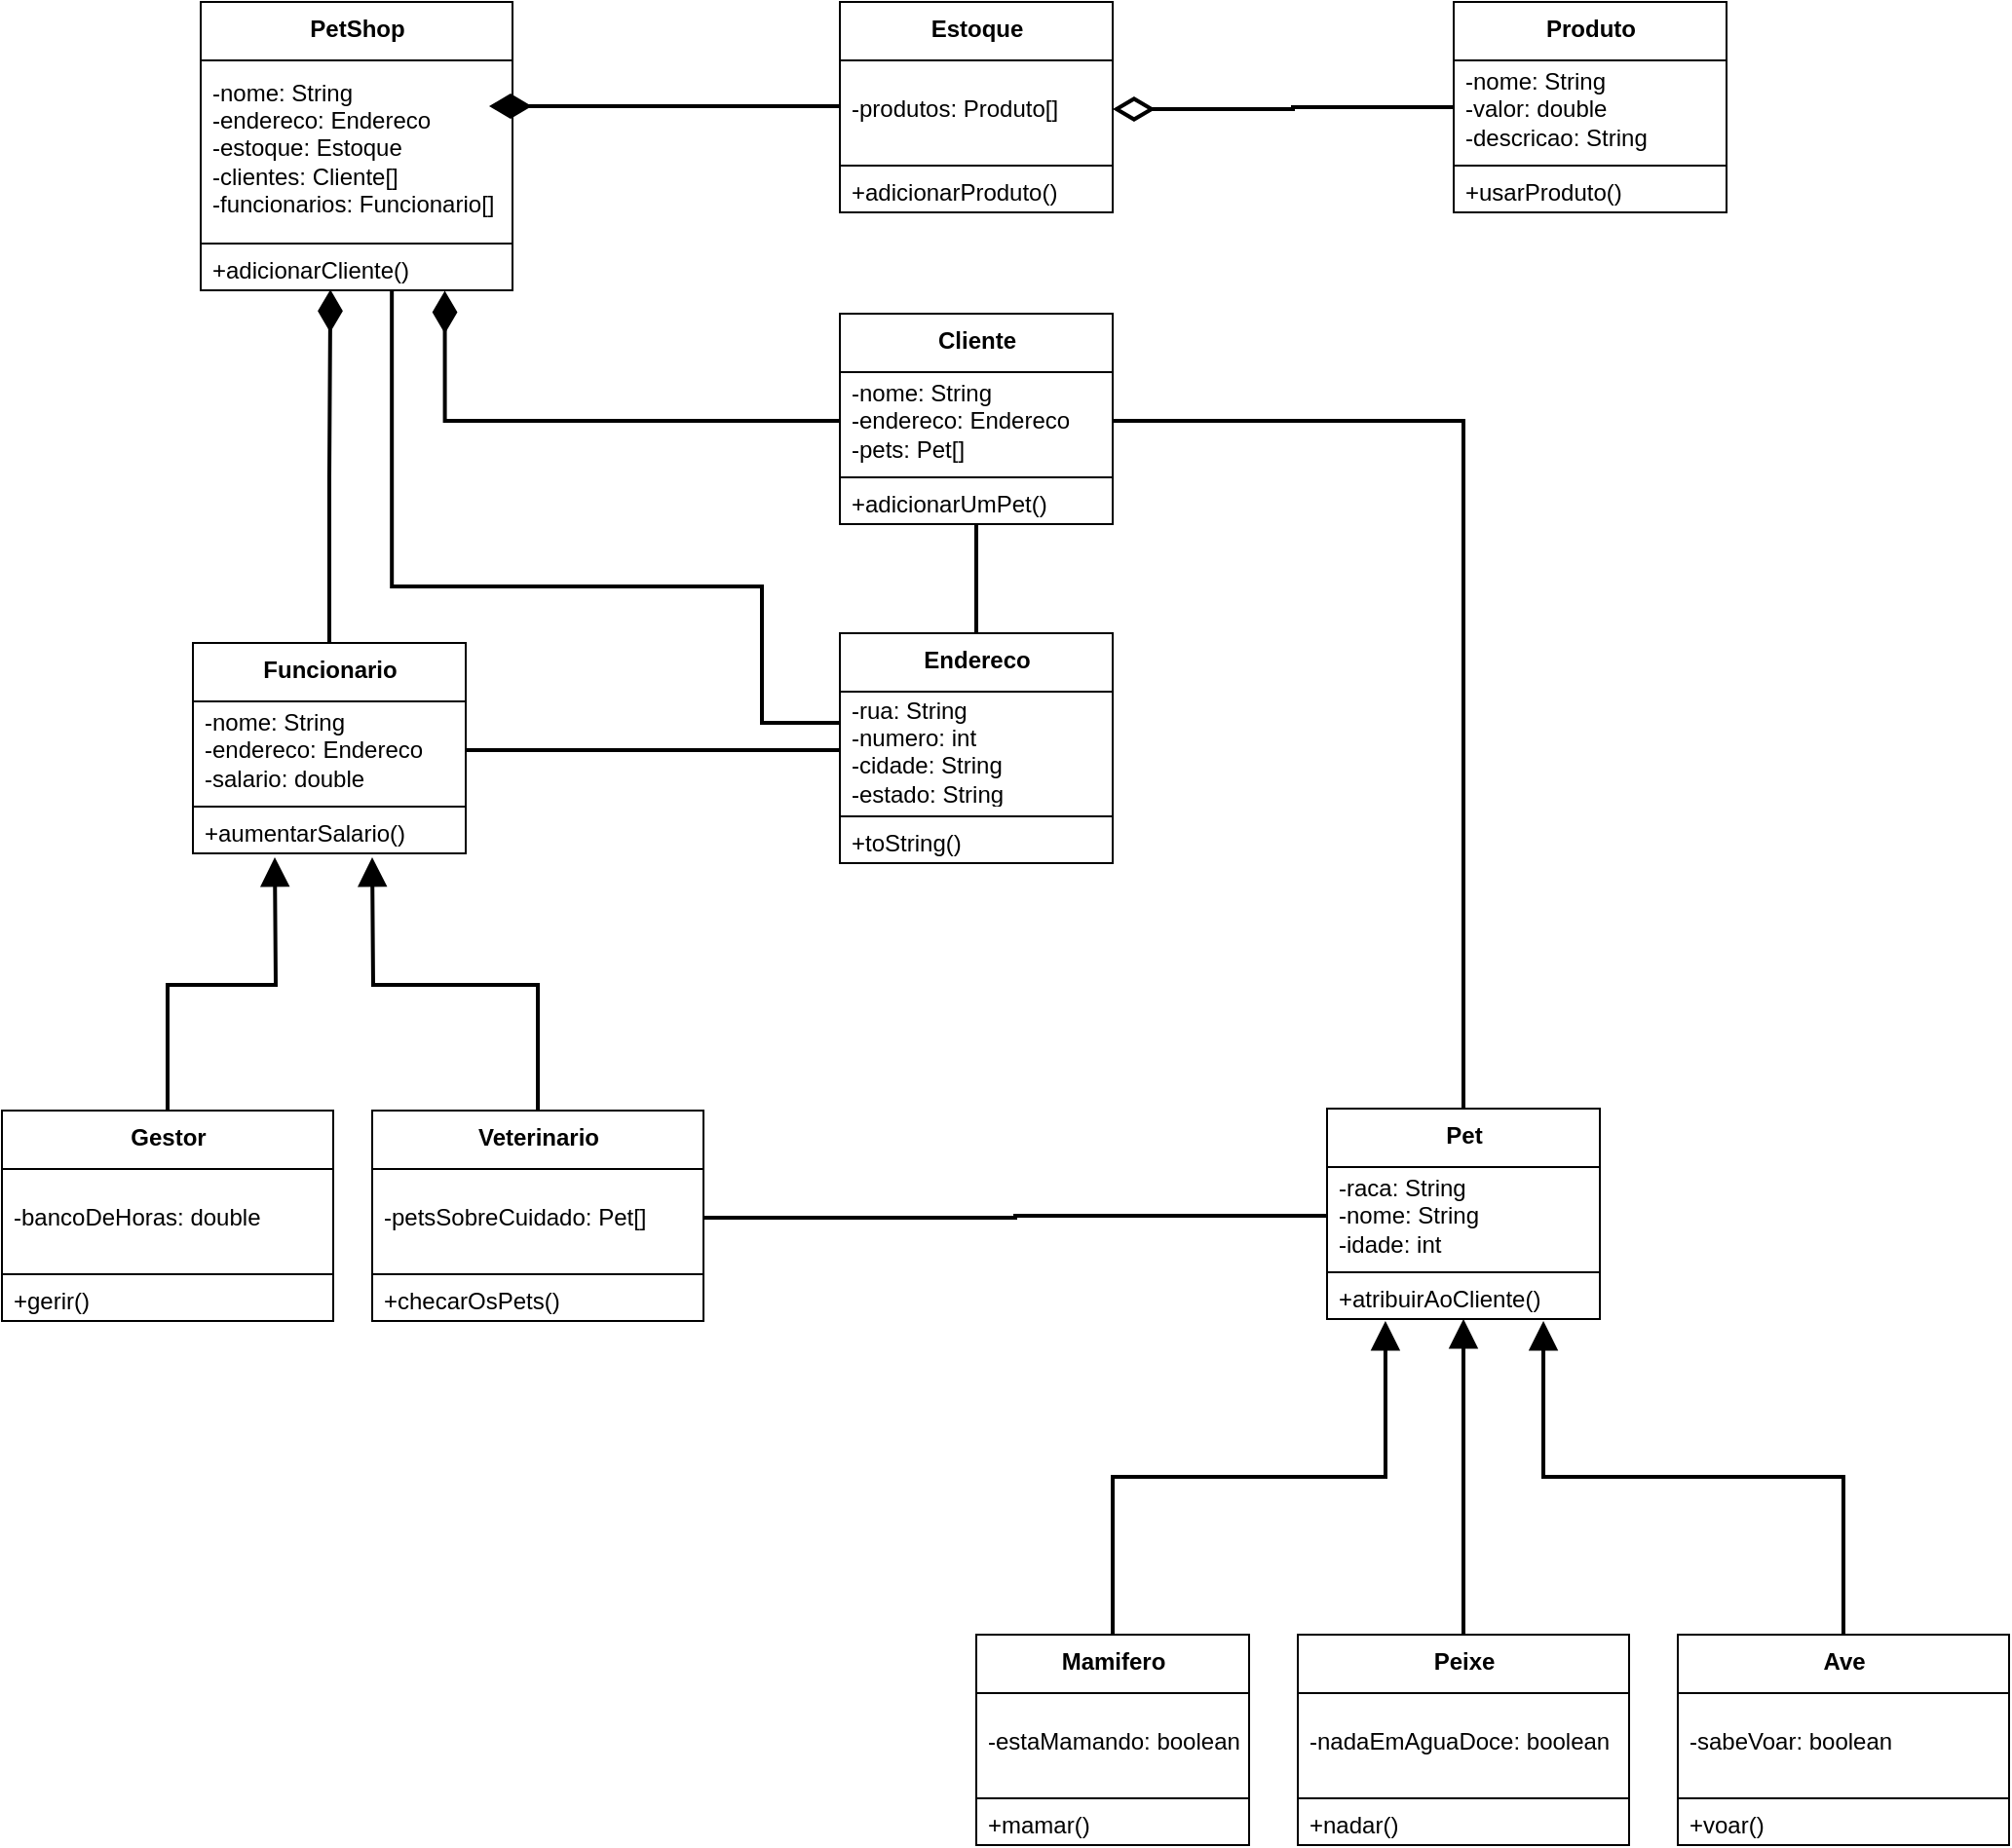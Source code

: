 <mxfile version="21.3.7" type="device">
  <diagram id="BrVpqf7ri53Vfpb35yBz" name="Page-1">
    <mxGraphModel dx="989" dy="534" grid="1" gridSize="10" guides="1" tooltips="1" connect="1" arrows="1" fold="1" page="1" pageScale="1" pageWidth="1169" pageHeight="1654" math="0" shadow="0">
      <root>
        <mxCell id="0" />
        <mxCell id="1" parent="0" />
        <mxCell id="_OVri9oIBdLNL9Mq1IFP-52" style="edgeStyle=orthogonalEdgeStyle;rounded=0;orthogonalLoop=1;jettySize=auto;html=1;exitX=0.5;exitY=0;exitDx=0;exitDy=0;entryX=1;entryY=0.5;entryDx=0;entryDy=0;endArrow=none;endFill=0;strokeWidth=2;" edge="1" parent="1" source="-UNrc1aAx64LKvhL5H0p-1" target="_OVri9oIBdLNL9Mq1IFP-33">
          <mxGeometry relative="1" as="geometry" />
        </mxCell>
        <mxCell id="-UNrc1aAx64LKvhL5H0p-1" value="&lt;b&gt;Pet&lt;/b&gt;" style="swimlane;fontStyle=0;align=center;verticalAlign=top;childLayout=stackLayout;horizontal=1;startSize=30;horizontalStack=0;resizeParent=1;resizeParentMax=0;resizeLast=0;collapsible=0;marginBottom=0;html=1;" parent="1" vertex="1">
          <mxGeometry x="720" y="638" width="140" height="108" as="geometry" />
        </mxCell>
        <mxCell id="-UNrc1aAx64LKvhL5H0p-3" value="-raca: String&lt;br&gt;-nome: String&lt;br&gt;-idade: int" style="text;html=1;strokeColor=none;fillColor=none;align=left;verticalAlign=middle;spacingLeft=4;spacingRight=4;overflow=hidden;rotatable=0;points=[[0,0.5],[1,0.5]];portConstraint=eastwest;" parent="-UNrc1aAx64LKvhL5H0p-1" vertex="1">
          <mxGeometry y="30" width="140" height="50" as="geometry" />
        </mxCell>
        <mxCell id="-UNrc1aAx64LKvhL5H0p-6" value="" style="line;strokeWidth=1;fillColor=none;align=left;verticalAlign=middle;spacingTop=-1;spacingLeft=3;spacingRight=3;rotatable=0;labelPosition=right;points=[];portConstraint=eastwest;" parent="-UNrc1aAx64LKvhL5H0p-1" vertex="1">
          <mxGeometry y="80" width="140" height="8" as="geometry" />
        </mxCell>
        <mxCell id="-UNrc1aAx64LKvhL5H0p-8" value="+atribuirAoCliente()" style="text;html=1;strokeColor=none;fillColor=none;align=left;verticalAlign=middle;spacingLeft=4;spacingRight=4;overflow=hidden;rotatable=0;points=[[0,0.5],[1,0.5]];portConstraint=eastwest;" parent="-UNrc1aAx64LKvhL5H0p-1" vertex="1">
          <mxGeometry y="88" width="140" height="20" as="geometry" />
        </mxCell>
        <mxCell id="_OVri9oIBdLNL9Mq1IFP-10" style="edgeStyle=orthogonalEdgeStyle;rounded=0;orthogonalLoop=1;jettySize=auto;html=1;exitX=0.5;exitY=0;exitDx=0;exitDy=0;entryX=0.214;entryY=1.05;entryDx=0;entryDy=0;entryPerimeter=0;endArrow=block;endFill=1;strokeWidth=2;endSize=10;" edge="1" parent="1" source="-UNrc1aAx64LKvhL5H0p-12" target="-UNrc1aAx64LKvhL5H0p-8">
          <mxGeometry relative="1" as="geometry" />
        </mxCell>
        <mxCell id="-UNrc1aAx64LKvhL5H0p-12" value="&lt;b&gt;Mamifero&lt;/b&gt;" style="swimlane;fontStyle=0;align=center;verticalAlign=top;childLayout=stackLayout;horizontal=1;startSize=30;horizontalStack=0;resizeParent=1;resizeParentMax=0;resizeLast=0;collapsible=0;marginBottom=0;html=1;" parent="1" vertex="1">
          <mxGeometry x="540" y="908" width="140" height="108" as="geometry" />
        </mxCell>
        <mxCell id="-UNrc1aAx64LKvhL5H0p-13" value="-estaMamando: boolean" style="text;html=1;strokeColor=none;fillColor=none;align=left;verticalAlign=middle;spacingLeft=4;spacingRight=4;overflow=hidden;rotatable=0;points=[[0,0.5],[1,0.5]];portConstraint=eastwest;" parent="-UNrc1aAx64LKvhL5H0p-12" vertex="1">
          <mxGeometry y="30" width="140" height="50" as="geometry" />
        </mxCell>
        <mxCell id="-UNrc1aAx64LKvhL5H0p-14" value="" style="line;strokeWidth=1;fillColor=none;align=left;verticalAlign=middle;spacingTop=-1;spacingLeft=3;spacingRight=3;rotatable=0;labelPosition=right;points=[];portConstraint=eastwest;" parent="-UNrc1aAx64LKvhL5H0p-12" vertex="1">
          <mxGeometry y="80" width="140" height="8" as="geometry" />
        </mxCell>
        <mxCell id="-UNrc1aAx64LKvhL5H0p-15" value="+mamar()" style="text;html=1;strokeColor=none;fillColor=none;align=left;verticalAlign=middle;spacingLeft=4;spacingRight=4;overflow=hidden;rotatable=0;points=[[0,0.5],[1,0.5]];portConstraint=eastwest;" parent="-UNrc1aAx64LKvhL5H0p-12" vertex="1">
          <mxGeometry y="88" width="140" height="20" as="geometry" />
        </mxCell>
        <mxCell id="_OVri9oIBdLNL9Mq1IFP-5" style="edgeStyle=orthogonalEdgeStyle;rounded=0;orthogonalLoop=1;jettySize=auto;html=1;exitX=0.5;exitY=0;exitDx=0;exitDy=0;endArrow=block;endFill=1;strokeWidth=2;endSize=10;" edge="1" parent="1" source="_OVri9oIBdLNL9Mq1IFP-1" target="-UNrc1aAx64LKvhL5H0p-1">
          <mxGeometry relative="1" as="geometry" />
        </mxCell>
        <mxCell id="_OVri9oIBdLNL9Mq1IFP-1" value="&lt;b&gt;Peixe&lt;/b&gt;" style="swimlane;fontStyle=0;align=center;verticalAlign=top;childLayout=stackLayout;horizontal=1;startSize=30;horizontalStack=0;resizeParent=1;resizeParentMax=0;resizeLast=0;collapsible=0;marginBottom=0;html=1;" vertex="1" parent="1">
          <mxGeometry x="705" y="908" width="170" height="108" as="geometry" />
        </mxCell>
        <mxCell id="_OVri9oIBdLNL9Mq1IFP-2" value="-nadaEmAguaDoce: boolean" style="text;html=1;strokeColor=none;fillColor=none;align=left;verticalAlign=middle;spacingLeft=4;spacingRight=4;overflow=hidden;rotatable=0;points=[[0,0.5],[1,0.5]];portConstraint=eastwest;" vertex="1" parent="_OVri9oIBdLNL9Mq1IFP-1">
          <mxGeometry y="30" width="170" height="50" as="geometry" />
        </mxCell>
        <mxCell id="_OVri9oIBdLNL9Mq1IFP-3" value="" style="line;strokeWidth=1;fillColor=none;align=left;verticalAlign=middle;spacingTop=-1;spacingLeft=3;spacingRight=3;rotatable=0;labelPosition=right;points=[];portConstraint=eastwest;" vertex="1" parent="_OVri9oIBdLNL9Mq1IFP-1">
          <mxGeometry y="80" width="170" height="8" as="geometry" />
        </mxCell>
        <mxCell id="_OVri9oIBdLNL9Mq1IFP-4" value="+nadar()" style="text;html=1;strokeColor=none;fillColor=none;align=left;verticalAlign=middle;spacingLeft=4;spacingRight=4;overflow=hidden;rotatable=0;points=[[0,0.5],[1,0.5]];portConstraint=eastwest;" vertex="1" parent="_OVri9oIBdLNL9Mq1IFP-1">
          <mxGeometry y="88" width="170" height="20" as="geometry" />
        </mxCell>
        <mxCell id="_OVri9oIBdLNL9Mq1IFP-11" style="edgeStyle=orthogonalEdgeStyle;rounded=0;orthogonalLoop=1;jettySize=auto;html=1;exitX=0.5;exitY=0;exitDx=0;exitDy=0;entryX=0.793;entryY=1.05;entryDx=0;entryDy=0;entryPerimeter=0;endArrow=block;endFill=1;strokeWidth=2;endSize=10;" edge="1" parent="1" source="_OVri9oIBdLNL9Mq1IFP-6" target="-UNrc1aAx64LKvhL5H0p-8">
          <mxGeometry relative="1" as="geometry">
            <Array as="points">
              <mxPoint x="985" y="827" />
              <mxPoint x="831" y="827" />
            </Array>
          </mxGeometry>
        </mxCell>
        <mxCell id="_OVri9oIBdLNL9Mq1IFP-6" value="&lt;b&gt;Ave&lt;/b&gt;" style="swimlane;fontStyle=0;align=center;verticalAlign=top;childLayout=stackLayout;horizontal=1;startSize=30;horizontalStack=0;resizeParent=1;resizeParentMax=0;resizeLast=0;collapsible=0;marginBottom=0;html=1;" vertex="1" parent="1">
          <mxGeometry x="900" y="908" width="170" height="108" as="geometry" />
        </mxCell>
        <mxCell id="_OVri9oIBdLNL9Mq1IFP-7" value="-sabeVoar: boolean" style="text;html=1;strokeColor=none;fillColor=none;align=left;verticalAlign=middle;spacingLeft=4;spacingRight=4;overflow=hidden;rotatable=0;points=[[0,0.5],[1,0.5]];portConstraint=eastwest;" vertex="1" parent="_OVri9oIBdLNL9Mq1IFP-6">
          <mxGeometry y="30" width="170" height="50" as="geometry" />
        </mxCell>
        <mxCell id="_OVri9oIBdLNL9Mq1IFP-8" value="" style="line;strokeWidth=1;fillColor=none;align=left;verticalAlign=middle;spacingTop=-1;spacingLeft=3;spacingRight=3;rotatable=0;labelPosition=right;points=[];portConstraint=eastwest;" vertex="1" parent="_OVri9oIBdLNL9Mq1IFP-6">
          <mxGeometry y="80" width="170" height="8" as="geometry" />
        </mxCell>
        <mxCell id="_OVri9oIBdLNL9Mq1IFP-9" value="+voar()" style="text;html=1;strokeColor=none;fillColor=none;align=left;verticalAlign=middle;spacingLeft=4;spacingRight=4;overflow=hidden;rotatable=0;points=[[0,0.5],[1,0.5]];portConstraint=eastwest;" vertex="1" parent="_OVri9oIBdLNL9Mq1IFP-6">
          <mxGeometry y="88" width="170" height="20" as="geometry" />
        </mxCell>
        <mxCell id="_OVri9oIBdLNL9Mq1IFP-64" style="edgeStyle=orthogonalEdgeStyle;rounded=0;orthogonalLoop=1;jettySize=auto;html=1;entryX=0.416;entryY=0.982;entryDx=0;entryDy=0;entryPerimeter=0;strokeWidth=2;endArrow=diamondThin;endFill=1;endSize=16;" edge="1" parent="1" source="_OVri9oIBdLNL9Mq1IFP-12" target="_OVri9oIBdLNL9Mq1IFP-62">
          <mxGeometry relative="1" as="geometry" />
        </mxCell>
        <mxCell id="_OVri9oIBdLNL9Mq1IFP-12" value="&lt;b&gt;Funcionario&lt;/b&gt;" style="swimlane;fontStyle=0;align=center;verticalAlign=top;childLayout=stackLayout;horizontal=1;startSize=30;horizontalStack=0;resizeParent=1;resizeParentMax=0;resizeLast=0;collapsible=0;marginBottom=0;html=1;" vertex="1" parent="1">
          <mxGeometry x="138" y="399" width="140" height="108" as="geometry" />
        </mxCell>
        <mxCell id="_OVri9oIBdLNL9Mq1IFP-13" value="-nome: String&lt;br&gt;-endereco: Endereco&lt;br&gt;-salario: double" style="text;html=1;strokeColor=none;fillColor=none;align=left;verticalAlign=middle;spacingLeft=4;spacingRight=4;overflow=hidden;rotatable=0;points=[[0,0.5],[1,0.5]];portConstraint=eastwest;" vertex="1" parent="_OVri9oIBdLNL9Mq1IFP-12">
          <mxGeometry y="30" width="140" height="50" as="geometry" />
        </mxCell>
        <mxCell id="_OVri9oIBdLNL9Mq1IFP-14" value="" style="line;strokeWidth=1;fillColor=none;align=left;verticalAlign=middle;spacingTop=-1;spacingLeft=3;spacingRight=3;rotatable=0;labelPosition=right;points=[];portConstraint=eastwest;" vertex="1" parent="_OVri9oIBdLNL9Mq1IFP-12">
          <mxGeometry y="80" width="140" height="8" as="geometry" />
        </mxCell>
        <mxCell id="_OVri9oIBdLNL9Mq1IFP-15" value="+aumentarSalario()" style="text;html=1;strokeColor=none;fillColor=none;align=left;verticalAlign=middle;spacingLeft=4;spacingRight=4;overflow=hidden;rotatable=0;points=[[0,0.5],[1,0.5]];portConstraint=eastwest;" vertex="1" parent="_OVri9oIBdLNL9Mq1IFP-12">
          <mxGeometry y="88" width="140" height="20" as="geometry" />
        </mxCell>
        <mxCell id="_OVri9oIBdLNL9Mq1IFP-21" style="edgeStyle=orthogonalEdgeStyle;rounded=0;orthogonalLoop=1;jettySize=auto;html=1;exitX=0.5;exitY=0;exitDx=0;exitDy=0;endArrow=block;endFill=1;strokeWidth=2;endSize=10;" edge="1" parent="1" source="_OVri9oIBdLNL9Mq1IFP-22">
          <mxGeometry relative="1" as="geometry">
            <mxPoint x="180" y="509" as="targetPoint" />
          </mxGeometry>
        </mxCell>
        <mxCell id="_OVri9oIBdLNL9Mq1IFP-22" value="&lt;b&gt;Gestor&lt;/b&gt;" style="swimlane;fontStyle=0;align=center;verticalAlign=top;childLayout=stackLayout;horizontal=1;startSize=30;horizontalStack=0;resizeParent=1;resizeParentMax=0;resizeLast=0;collapsible=0;marginBottom=0;html=1;" vertex="1" parent="1">
          <mxGeometry x="40" y="639" width="170" height="108" as="geometry" />
        </mxCell>
        <mxCell id="_OVri9oIBdLNL9Mq1IFP-23" value="-bancoDeHoras: double" style="text;html=1;strokeColor=none;fillColor=none;align=left;verticalAlign=middle;spacingLeft=4;spacingRight=4;overflow=hidden;rotatable=0;points=[[0,0.5],[1,0.5]];portConstraint=eastwest;" vertex="1" parent="_OVri9oIBdLNL9Mq1IFP-22">
          <mxGeometry y="30" width="170" height="50" as="geometry" />
        </mxCell>
        <mxCell id="_OVri9oIBdLNL9Mq1IFP-24" value="" style="line;strokeWidth=1;fillColor=none;align=left;verticalAlign=middle;spacingTop=-1;spacingLeft=3;spacingRight=3;rotatable=0;labelPosition=right;points=[];portConstraint=eastwest;" vertex="1" parent="_OVri9oIBdLNL9Mq1IFP-22">
          <mxGeometry y="80" width="170" height="8" as="geometry" />
        </mxCell>
        <mxCell id="_OVri9oIBdLNL9Mq1IFP-25" value="+gerir()" style="text;html=1;strokeColor=none;fillColor=none;align=left;verticalAlign=middle;spacingLeft=4;spacingRight=4;overflow=hidden;rotatable=0;points=[[0,0.5],[1,0.5]];portConstraint=eastwest;" vertex="1" parent="_OVri9oIBdLNL9Mq1IFP-22">
          <mxGeometry y="88" width="170" height="20" as="geometry" />
        </mxCell>
        <mxCell id="_OVri9oIBdLNL9Mq1IFP-31" style="edgeStyle=orthogonalEdgeStyle;rounded=0;orthogonalLoop=1;jettySize=auto;html=1;exitX=0.5;exitY=0;exitDx=0;exitDy=0;endArrow=block;endFill=1;strokeWidth=2;endSize=10;" edge="1" parent="1" source="_OVri9oIBdLNL9Mq1IFP-27">
          <mxGeometry relative="1" as="geometry">
            <mxPoint x="230" y="509" as="targetPoint" />
          </mxGeometry>
        </mxCell>
        <mxCell id="_OVri9oIBdLNL9Mq1IFP-27" value="&lt;b&gt;Veterinario&lt;/b&gt;" style="swimlane;fontStyle=0;align=center;verticalAlign=top;childLayout=stackLayout;horizontal=1;startSize=30;horizontalStack=0;resizeParent=1;resizeParentMax=0;resizeLast=0;collapsible=0;marginBottom=0;html=1;" vertex="1" parent="1">
          <mxGeometry x="230" y="639" width="170" height="108" as="geometry" />
        </mxCell>
        <mxCell id="_OVri9oIBdLNL9Mq1IFP-28" value="-petsSobreCuidado: Pet[]" style="text;html=1;strokeColor=none;fillColor=none;align=left;verticalAlign=middle;spacingLeft=4;spacingRight=4;overflow=hidden;rotatable=0;points=[[0,0.5],[1,0.5]];portConstraint=eastwest;" vertex="1" parent="_OVri9oIBdLNL9Mq1IFP-27">
          <mxGeometry y="30" width="170" height="50" as="geometry" />
        </mxCell>
        <mxCell id="_OVri9oIBdLNL9Mq1IFP-29" value="" style="line;strokeWidth=1;fillColor=none;align=left;verticalAlign=middle;spacingTop=-1;spacingLeft=3;spacingRight=3;rotatable=0;labelPosition=right;points=[];portConstraint=eastwest;" vertex="1" parent="_OVri9oIBdLNL9Mq1IFP-27">
          <mxGeometry y="80" width="170" height="8" as="geometry" />
        </mxCell>
        <mxCell id="_OVri9oIBdLNL9Mq1IFP-30" value="+checarOsPets()" style="text;html=1;strokeColor=none;fillColor=none;align=left;verticalAlign=middle;spacingLeft=4;spacingRight=4;overflow=hidden;rotatable=0;points=[[0,0.5],[1,0.5]];portConstraint=eastwest;" vertex="1" parent="_OVri9oIBdLNL9Mq1IFP-27">
          <mxGeometry y="88" width="170" height="20" as="geometry" />
        </mxCell>
        <mxCell id="_OVri9oIBdLNL9Mq1IFP-32" value="&lt;b&gt;Cliente&lt;/b&gt;" style="swimlane;fontStyle=0;align=center;verticalAlign=top;childLayout=stackLayout;horizontal=1;startSize=30;horizontalStack=0;resizeParent=1;resizeParentMax=0;resizeLast=0;collapsible=0;marginBottom=0;html=1;" vertex="1" parent="1">
          <mxGeometry x="470" y="230" width="140" height="108" as="geometry" />
        </mxCell>
        <mxCell id="_OVri9oIBdLNL9Mq1IFP-33" value="-nome: String&lt;br&gt;-endereco: Endereco&lt;br&gt;-pets: Pet[]" style="text;html=1;strokeColor=none;fillColor=none;align=left;verticalAlign=middle;spacingLeft=4;spacingRight=4;overflow=hidden;rotatable=0;points=[[0,0.5],[1,0.5]];portConstraint=eastwest;" vertex="1" parent="_OVri9oIBdLNL9Mq1IFP-32">
          <mxGeometry y="30" width="140" height="50" as="geometry" />
        </mxCell>
        <mxCell id="_OVri9oIBdLNL9Mq1IFP-34" value="" style="line;strokeWidth=1;fillColor=none;align=left;verticalAlign=middle;spacingTop=-1;spacingLeft=3;spacingRight=3;rotatable=0;labelPosition=right;points=[];portConstraint=eastwest;" vertex="1" parent="_OVri9oIBdLNL9Mq1IFP-32">
          <mxGeometry y="80" width="140" height="8" as="geometry" />
        </mxCell>
        <mxCell id="_OVri9oIBdLNL9Mq1IFP-35" value="+adicionarUmPet()" style="text;html=1;strokeColor=none;fillColor=none;align=left;verticalAlign=middle;spacingLeft=4;spacingRight=4;overflow=hidden;rotatable=0;points=[[0,0.5],[1,0.5]];portConstraint=eastwest;" vertex="1" parent="_OVri9oIBdLNL9Mq1IFP-32">
          <mxGeometry y="88" width="140" height="20" as="geometry" />
        </mxCell>
        <mxCell id="_OVri9oIBdLNL9Mq1IFP-66" style="edgeStyle=orthogonalEdgeStyle;rounded=0;orthogonalLoop=1;jettySize=auto;html=1;exitX=0.5;exitY=0;exitDx=0;exitDy=0;entryX=0.5;entryY=1;entryDx=0;entryDy=0;strokeWidth=2;endArrow=none;endFill=0;" edge="1" parent="1" source="_OVri9oIBdLNL9Mq1IFP-36" target="_OVri9oIBdLNL9Mq1IFP-32">
          <mxGeometry relative="1" as="geometry" />
        </mxCell>
        <mxCell id="_OVri9oIBdLNL9Mq1IFP-36" value="&lt;b&gt;Endereco&lt;/b&gt;" style="swimlane;fontStyle=0;align=center;verticalAlign=top;childLayout=stackLayout;horizontal=1;startSize=30;horizontalStack=0;resizeParent=1;resizeParentMax=0;resizeLast=0;collapsible=0;marginBottom=0;html=1;" vertex="1" parent="1">
          <mxGeometry x="470" y="394" width="140" height="118" as="geometry" />
        </mxCell>
        <mxCell id="_OVri9oIBdLNL9Mq1IFP-37" value="-rua: String&lt;br&gt;-numero: int&lt;br&gt;-cidade: String&lt;br&gt;-estado: String" style="text;html=1;strokeColor=none;fillColor=none;align=left;verticalAlign=middle;spacingLeft=4;spacingRight=4;overflow=hidden;rotatable=0;points=[[0,0.5],[1,0.5]];portConstraint=eastwest;" vertex="1" parent="_OVri9oIBdLNL9Mq1IFP-36">
          <mxGeometry y="30" width="140" height="60" as="geometry" />
        </mxCell>
        <mxCell id="_OVri9oIBdLNL9Mq1IFP-38" value="" style="line;strokeWidth=1;fillColor=none;align=left;verticalAlign=middle;spacingTop=-1;spacingLeft=3;spacingRight=3;rotatable=0;labelPosition=right;points=[];portConstraint=eastwest;" vertex="1" parent="_OVri9oIBdLNL9Mq1IFP-36">
          <mxGeometry y="90" width="140" height="8" as="geometry" />
        </mxCell>
        <mxCell id="_OVri9oIBdLNL9Mq1IFP-39" value="+toString()" style="text;html=1;strokeColor=none;fillColor=none;align=left;verticalAlign=middle;spacingLeft=4;spacingRight=4;overflow=hidden;rotatable=0;points=[[0,0.5],[1,0.5]];portConstraint=eastwest;" vertex="1" parent="_OVri9oIBdLNL9Mq1IFP-36">
          <mxGeometry y="98" width="140" height="20" as="geometry" />
        </mxCell>
        <mxCell id="_OVri9oIBdLNL9Mq1IFP-58" style="edgeStyle=orthogonalEdgeStyle;rounded=0;orthogonalLoop=1;jettySize=auto;html=1;entryX=1;entryY=0.5;entryDx=0;entryDy=0;endArrow=diamondThin;endFill=0;strokeWidth=2;endSize=16;" edge="1" parent="1" source="_OVri9oIBdLNL9Mq1IFP-42" target="_OVri9oIBdLNL9Mq1IFP-47">
          <mxGeometry relative="1" as="geometry" />
        </mxCell>
        <mxCell id="_OVri9oIBdLNL9Mq1IFP-42" value="&lt;b&gt;Produto&lt;/b&gt;" style="swimlane;fontStyle=0;align=center;verticalAlign=top;childLayout=stackLayout;horizontal=1;startSize=30;horizontalStack=0;resizeParent=1;resizeParentMax=0;resizeLast=0;collapsible=0;marginBottom=0;html=1;" vertex="1" parent="1">
          <mxGeometry x="785" y="70" width="140" height="108" as="geometry" />
        </mxCell>
        <mxCell id="_OVri9oIBdLNL9Mq1IFP-43" value="-nome: String&lt;br&gt;-valor: double&lt;br&gt;-descricao: String" style="text;html=1;strokeColor=none;fillColor=none;align=left;verticalAlign=middle;spacingLeft=4;spacingRight=4;overflow=hidden;rotatable=0;points=[[0,0.5],[1,0.5]];portConstraint=eastwest;" vertex="1" parent="_OVri9oIBdLNL9Mq1IFP-42">
          <mxGeometry y="30" width="140" height="50" as="geometry" />
        </mxCell>
        <mxCell id="_OVri9oIBdLNL9Mq1IFP-44" value="" style="line;strokeWidth=1;fillColor=none;align=left;verticalAlign=middle;spacingTop=-1;spacingLeft=3;spacingRight=3;rotatable=0;labelPosition=right;points=[];portConstraint=eastwest;" vertex="1" parent="_OVri9oIBdLNL9Mq1IFP-42">
          <mxGeometry y="80" width="140" height="8" as="geometry" />
        </mxCell>
        <mxCell id="_OVri9oIBdLNL9Mq1IFP-45" value="+usarProduto()" style="text;html=1;strokeColor=none;fillColor=none;align=left;verticalAlign=middle;spacingLeft=4;spacingRight=4;overflow=hidden;rotatable=0;points=[[0,0.5],[1,0.5]];portConstraint=eastwest;" vertex="1" parent="_OVri9oIBdLNL9Mq1IFP-42">
          <mxGeometry y="88" width="140" height="20" as="geometry" />
        </mxCell>
        <mxCell id="_OVri9oIBdLNL9Mq1IFP-46" value="&lt;b&gt;Estoque&lt;/b&gt;" style="swimlane;fontStyle=0;align=center;verticalAlign=top;childLayout=stackLayout;horizontal=1;startSize=30;horizontalStack=0;resizeParent=1;resizeParentMax=0;resizeLast=0;collapsible=0;marginBottom=0;html=1;" vertex="1" parent="1">
          <mxGeometry x="470" y="70" width="140" height="108" as="geometry" />
        </mxCell>
        <mxCell id="_OVri9oIBdLNL9Mq1IFP-47" value="-produtos: Produto[]" style="text;html=1;strokeColor=none;fillColor=none;align=left;verticalAlign=middle;spacingLeft=4;spacingRight=4;overflow=hidden;rotatable=0;points=[[0,0.5],[1,0.5]];portConstraint=eastwest;" vertex="1" parent="_OVri9oIBdLNL9Mq1IFP-46">
          <mxGeometry y="30" width="140" height="50" as="geometry" />
        </mxCell>
        <mxCell id="_OVri9oIBdLNL9Mq1IFP-48" value="" style="line;strokeWidth=1;fillColor=none;align=left;verticalAlign=middle;spacingTop=-1;spacingLeft=3;spacingRight=3;rotatable=0;labelPosition=right;points=[];portConstraint=eastwest;" vertex="1" parent="_OVri9oIBdLNL9Mq1IFP-46">
          <mxGeometry y="80" width="140" height="8" as="geometry" />
        </mxCell>
        <mxCell id="_OVri9oIBdLNL9Mq1IFP-49" value="+adicionarProduto()" style="text;html=1;strokeColor=none;fillColor=none;align=left;verticalAlign=middle;spacingLeft=4;spacingRight=4;overflow=hidden;rotatable=0;points=[[0,0.5],[1,0.5]];portConstraint=eastwest;" vertex="1" parent="_OVri9oIBdLNL9Mq1IFP-46">
          <mxGeometry y="88" width="140" height="20" as="geometry" />
        </mxCell>
        <mxCell id="_OVri9oIBdLNL9Mq1IFP-51" style="edgeStyle=orthogonalEdgeStyle;rounded=0;orthogonalLoop=1;jettySize=auto;html=1;exitX=1;exitY=0.5;exitDx=0;exitDy=0;entryX=0;entryY=0.5;entryDx=0;entryDy=0;endArrow=none;endFill=0;strokeWidth=2;" edge="1" parent="1" source="_OVri9oIBdLNL9Mq1IFP-28" target="-UNrc1aAx64LKvhL5H0p-3">
          <mxGeometry relative="1" as="geometry" />
        </mxCell>
        <mxCell id="_OVri9oIBdLNL9Mq1IFP-55" style="edgeStyle=orthogonalEdgeStyle;rounded=0;orthogonalLoop=1;jettySize=auto;html=1;exitX=1;exitY=0.5;exitDx=0;exitDy=0;entryX=0;entryY=0.5;entryDx=0;entryDy=0;endArrow=none;endFill=0;strokeWidth=2;" edge="1" parent="1" source="_OVri9oIBdLNL9Mq1IFP-13" target="_OVri9oIBdLNL9Mq1IFP-37">
          <mxGeometry relative="1" as="geometry" />
        </mxCell>
        <mxCell id="_OVri9oIBdLNL9Mq1IFP-59" value="&lt;b&gt;PetShop&lt;/b&gt;" style="swimlane;fontStyle=0;align=center;verticalAlign=top;childLayout=stackLayout;horizontal=1;startSize=30;horizontalStack=0;resizeParent=1;resizeParentMax=0;resizeLast=0;collapsible=0;marginBottom=0;html=1;" vertex="1" parent="1">
          <mxGeometry x="142" y="70" width="160" height="148" as="geometry" />
        </mxCell>
        <mxCell id="_OVri9oIBdLNL9Mq1IFP-60" value="-nome: String&lt;br&gt;-endereco: Endereco&lt;br&gt;-estoque: Estoque&lt;br&gt;-clientes: Cliente[]&lt;br&gt;-funcionarios: Funcionario[]" style="text;html=1;strokeColor=none;fillColor=none;align=left;verticalAlign=middle;spacingLeft=4;spacingRight=4;overflow=hidden;rotatable=0;points=[[0,0.5],[1,0.5]];portConstraint=eastwest;" vertex="1" parent="_OVri9oIBdLNL9Mq1IFP-59">
          <mxGeometry y="30" width="160" height="90" as="geometry" />
        </mxCell>
        <mxCell id="_OVri9oIBdLNL9Mq1IFP-61" value="" style="line;strokeWidth=1;fillColor=none;align=left;verticalAlign=middle;spacingTop=-1;spacingLeft=3;spacingRight=3;rotatable=0;labelPosition=right;points=[];portConstraint=eastwest;" vertex="1" parent="_OVri9oIBdLNL9Mq1IFP-59">
          <mxGeometry y="120" width="160" height="8" as="geometry" />
        </mxCell>
        <mxCell id="_OVri9oIBdLNL9Mq1IFP-62" value="+adicionarCliente()" style="text;html=1;strokeColor=none;fillColor=none;align=left;verticalAlign=middle;spacingLeft=4;spacingRight=4;overflow=hidden;rotatable=0;points=[[0,0.5],[1,0.5]];portConstraint=eastwest;" vertex="1" parent="_OVri9oIBdLNL9Mq1IFP-59">
          <mxGeometry y="128" width="160" height="20" as="geometry" />
        </mxCell>
        <mxCell id="_OVri9oIBdLNL9Mq1IFP-65" style="edgeStyle=orthogonalEdgeStyle;rounded=0;orthogonalLoop=1;jettySize=auto;html=1;entryX=0.783;entryY=1.014;entryDx=0;entryDy=0;entryPerimeter=0;strokeWidth=2;endArrow=diamondThin;endFill=1;endSize=16;" edge="1" parent="1" source="_OVri9oIBdLNL9Mq1IFP-33" target="_OVri9oIBdLNL9Mq1IFP-62">
          <mxGeometry relative="1" as="geometry">
            <mxPoint x="260" y="180" as="targetPoint" />
          </mxGeometry>
        </mxCell>
        <mxCell id="_OVri9oIBdLNL9Mq1IFP-67" style="edgeStyle=orthogonalEdgeStyle;rounded=0;orthogonalLoop=1;jettySize=auto;html=1;exitX=0;exitY=0.5;exitDx=0;exitDy=0;entryX=1;entryY=0.5;entryDx=0;entryDy=0;strokeWidth=2;endArrow=diamondThin;endFill=1;endSize=16;" edge="1" parent="1">
          <mxGeometry relative="1" as="geometry">
            <mxPoint x="470" y="123.5" as="sourcePoint" />
            <mxPoint x="290" y="123.5" as="targetPoint" />
          </mxGeometry>
        </mxCell>
        <mxCell id="_OVri9oIBdLNL9Mq1IFP-68" style="edgeStyle=orthogonalEdgeStyle;rounded=0;orthogonalLoop=1;jettySize=auto;html=1;entryX=0.613;entryY=1.017;entryDx=0;entryDy=0;entryPerimeter=0;endArrow=none;endFill=0;strokeWidth=2;" edge="1" parent="1" target="_OVri9oIBdLNL9Mq1IFP-62">
          <mxGeometry relative="1" as="geometry">
            <mxPoint x="240" y="230" as="targetPoint" />
            <mxPoint x="470" y="440" as="sourcePoint" />
            <Array as="points">
              <mxPoint x="470" y="440" />
              <mxPoint x="430" y="440" />
              <mxPoint x="430" y="370" />
              <mxPoint x="240" y="370" />
            </Array>
          </mxGeometry>
        </mxCell>
      </root>
    </mxGraphModel>
  </diagram>
</mxfile>

